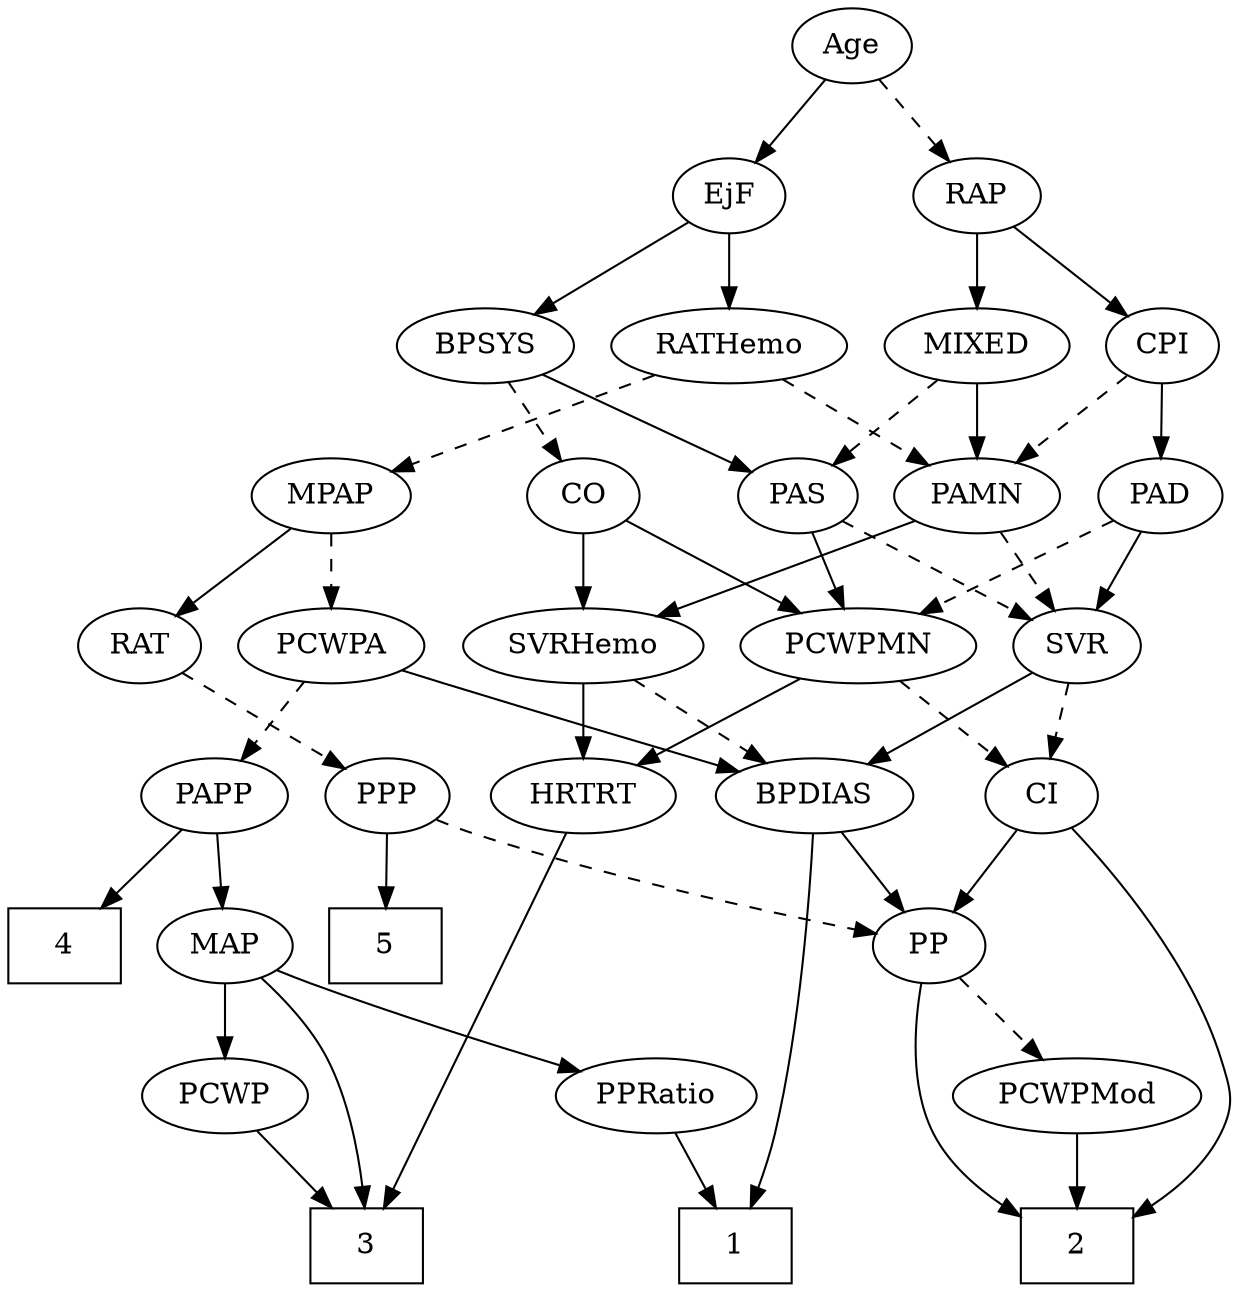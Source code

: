 strict digraph {
	graph [bb="0,0,514.6,612"];
	node [label="\N"];
	1	[height=0.5,
		pos="285.6,18",
		shape=box,
		width=0.75];
	2	[height=0.5,
		pos="74.597,18",
		shape=box,
		width=0.75];
	3	[height=0.5,
		pos="408.6,18",
		shape=box,
		width=0.75];
	4	[height=0.5,
		pos="487.6,162",
		shape=box,
		width=0.75];
	5	[height=0.5,
		pos="335.6,162",
		shape=box,
		width=0.75];
	Age	[height=0.5,
		pos="176.6,594",
		width=0.75];
	EjF	[height=0.5,
		pos="224.6,522",
		width=0.75];
	Age -> EjF	[pos="e,213.75,538.82 187.49,577.12 193.57,568.26 201.26,557.04 208.06,547.12",
		style=solid];
	RAP	[height=0.5,
		pos="128.6,522",
		width=0.77632];
	Age -> RAP	[pos="e,139.45,538.82 165.71,577.12 159.63,568.26 151.94,557.04 145.13,547.12",
		style=dashed];
	BPSYS	[height=0.5,
		pos="224.6,450",
		width=1.0471];
	EjF -> BPSYS	[pos="e,224.6,468.1 224.6,503.7 224.6,495.98 224.6,486.71 224.6,478.11",
		style=solid];
	RATHemo	[height=0.5,
		pos="329.6,450",
		width=1.3721];
	EjF -> RATHemo	[pos="e,306.97,466.09 243.37,508.49 258.68,498.28 280.62,483.65 298.54,471.7",
		style=solid];
	MIXED	[height=0.5,
		pos="128.6,450",
		width=1.1193];
	RAP -> MIXED	[pos="e,128.6,468.1 128.6,503.7 128.6,495.98 128.6,486.71 128.6,478.11",
		style=solid];
	CPI	[height=0.5,
		pos="43.597,450",
		width=0.75];
	RAP -> CPI	[pos="e,60.067,464.56 111.8,507.17 99.266,496.85 81.948,482.58 67.899,471.01",
		style=solid];
	PAS	[height=0.5,
		pos="102.6,378",
		width=0.75];
	MIXED -> PAS	[pos="e,108.83,395.79 122.3,432.05 119.33,424.06 115.72,414.33 112.4,405.4",
		style=dashed];
	PAMN	[height=0.5,
		pos="183.6,378",
		width=1.011];
	MIXED -> PAMN	[pos="e,170.91,395.15 141.35,432.76 148.3,423.93 157.02,412.83 164.73,403.01",
		style=solid];
	MPAP	[height=0.5,
		pos="344.6,378",
		width=0.97491];
	RAT	[height=0.5,
		pos="340.6,306",
		width=0.75827];
	MPAP -> RAT	[pos="e,341.57,324.1 343.61,359.7 343.17,351.98 342.64,342.71 342.15,334.11",
		style=solid];
	PCWPA	[height=0.5,
		pos="427.6,306",
		width=1.1555];
	MPAP -> PCWPA	[pos="e,409.45,322.31 362.2,362.15 373.71,352.45 388.93,339.61 401.8,328.76",
		style=dashed];
	CO	[height=0.5,
		pos="264.6,378",
		width=0.75];
	BPSYS -> CO	[pos="e,255.46,394.99 234.08,432.41 238.93,423.92 244.93,413.41 250.33,403.96",
		style=dashed];
	BPSYS -> PAS	[pos="e,122.52,390.43 201.36,435.67 181.49,424.27 152.8,407.8 131.46,395.56",
		style=solid];
	PAD	[height=0.5,
		pos="28.597,378",
		width=0.79437];
	SVR	[height=0.5,
		pos="31.597,306",
		width=0.77632];
	PAD -> SVR	[pos="e,30.864,324.1 29.339,359.7 29.67,351.98 30.067,342.71 30.436,334.11",
		style=solid];
	PCWPMN	[height=0.5,
		pos="127.6,306",
		width=1.3902];
	PAD -> PCWPMN	[pos="e,105.96,322.3 47.219,363.83 61.432,353.78 81.302,339.73 97.729,328.12",
		style=dashed];
	CO -> PCWPMN	[pos="e,155.24,321.13 243.79,366.37 222.72,355.6 189.71,338.74 164.25,325.73",
		style=solid];
	SVRHemo	[height=0.5,
		pos="245.6,306",
		width=1.3902];
	CO -> SVRHemo	[pos="e,250.29,324.28 260,360.05 257.88,352.26 255.32,342.82 252.95,334.08",
		style=solid];
	PAS -> SVR	[pos="e,46.29,321.49 87.886,362.5 77.986,352.73 64.754,339.69 53.607,328.7",
		style=dashed];
	PAS -> PCWPMN	[pos="e,121.54,323.96 108.52,360.41 111.38,352.42 114.87,342.64 118.08,333.64",
		style=solid];
	PAMN -> SVR	[pos="e,54.036,317.33 157.81,365.13 131.75,353.12 91.424,334.55 63.394,321.64",
		style=dashed];
	PAMN -> SVRHemo	[pos="e,231.15,323.31 197.67,361.12 205.56,352.2 215.57,340.91 224.39,330.94",
		style=solid];
	RATHemo -> MPAP	[pos="e,340.93,396.1 333.31,431.7 334.96,423.98 336.94,414.71 338.79,406.11",
		style=dashed];
	RATHemo -> PAMN	[pos="e,208.97,391.16 300.75,435.17 277.02,423.79 243.33,407.64 218.16,395.57",
		style=dashed];
	CPI -> PAD	[pos="e,32.299,396.28 39.966,432.05 38.296,424.26 36.274,414.82 34.4,406.08",
		style=solid];
	CPI -> PAMN	[pos="e,158.71,391.44 64.557,438.52 87.074,427.26 123.2,409.2 149.75,395.92",
		style=dashed];
	PPP	[height=0.5,
		pos="337.6,234",
		width=0.75];
	RAT -> PPP	[pos="e,338.33,252.1 339.86,287.7 339.53,279.98 339.13,270.71 338.76,262.11",
		style=dashed];
	BPDIAS	[height=0.5,
		pos="152.6,234",
		width=1.1735];
	SVR -> BPDIAS	[pos="e,128.53,248.92 51.85,293.28 70.334,282.59 97.992,266.59 119.65,254.06",
		style=solid];
	CI	[height=0.5,
		pos="51.597,234",
		width=0.75];
	SVR -> CI	[pos="e,46.801,251.79 36.439,288.05 38.699,280.14 41.443,270.54 43.972,261.69",
		style=dashed];
	PCWPMod	[height=0.5,
		pos="154.6,90",
		width=1.4443];
	PCWPMod -> 2	[pos="e,94.077,36.044 136.44,73.116 126.18,64.136 113.15,52.734 101.7,42.714",
		style=solid];
	PCWPA -> BPDIAS	[pos="e,183.98,246.1 396.49,293.99 389.96,291.86 383.09,289.75 376.6,288 300.77,267.55 279.42,272.45 203.6,252 200.4,251.14 197.11,250.19 \
193.81,249.19",
		style=solid];
	PAPP	[height=0.5,
		pos="427.6,234",
		width=0.88464];
	PCWPA -> PAPP	[pos="e,427.6,252.1 427.6,287.7 427.6,279.98 427.6,270.71 427.6,262.11",
		style=dashed];
	PCWPMN -> CI	[pos="e,66.817,249.02 109.97,288.76 99.353,278.99 85.724,266.43 74.305,255.91",
		style=dashed];
	HRTRT	[height=0.5,
		pos="252.6,234",
		width=1.1013];
	PCWPMN -> HRTRT	[pos="e,228.43,248.54 153.5,290.5 172.68,279.75 198.97,265.03 219.66,253.45",
		style=solid];
	SVRHemo -> BPDIAS	[pos="e,172.54,250.01 224.96,289.46 211.9,279.63 194.84,266.8 180.57,256.06",
		style=dashed];
	SVRHemo -> HRTRT	[pos="e,250.89,252.1 247.33,287.7 248.1,279.98 249.03,270.71 249.89,262.11",
		style=solid];
	BPDIAS -> 1	[pos="e,275.7,36.108 164.18,216.45 171.36,206.07 180.68,192.37 188.6,180 218.7,132.97 251.9,76.885 270.6,44.857",
		style=solid];
	PP	[height=0.5,
		pos="152.6,162",
		width=0.75];
	BPDIAS -> PP	[pos="e,152.6,180.1 152.6,215.7 152.6,207.98 152.6,198.71 152.6,190.11",
		style=solid];
	MAP	[height=0.5,
		pos="411.6,162",
		width=0.84854];
	MAP -> 3	[pos="e,408.96,36.189 411.24,143.87 410.72,119.67 409.79,75.211 409.18,46.393",
		style=solid];
	PPRatio	[height=0.5,
		pos="340.6,90",
		width=1.1013];
	MAP -> PPRatio	[pos="e,356.62,106.8 396.54,146.15 387.02,136.76 374.51,124.44 363.74,113.82",
		style=solid];
	PCWP	[height=0.5,
		pos="471.6,90",
		width=0.97491];
	MAP -> PCWP	[pos="e,457.9,106.98 424.91,145.46 432.65,136.44 442.56,124.88 451.25,114.73",
		style=solid];
	PP -> 2	[pos="e,75.143,36.189 133.74,148.9 120.47,139.38 103.39,124.92 93.597,108 82.682,89.138 78.013,64.766 76.029,46.296",
		style=solid];
	PP -> PCWPMod	[pos="e,154.11,108.1 153.09,143.7 153.31,135.98 153.58,126.71 153.82,118.11",
		style=dashed];
	PPP -> 5	[pos="e,336.09,180.1 337.1,215.7 336.88,207.98 336.62,198.71 336.37,190.11",
		style=solid];
	PPP -> PP	[pos="e,176.36,170.64 316.43,222.58 311.6,220.32 306.45,218 301.6,216 262.49,199.86 216.48,183.95 186.05,173.84",
		style=dashed];
	PPRatio -> 1	[pos="e,299.05,36.124 327.84,72.765 321.17,64.268 312.84,53.677 305.36,44.146",
		style=solid];
	PCWP -> 3	[pos="e,424.31,36.461 457.62,73.465 449.84,64.82 439.96,53.852 431.12,44.028",
		style=solid];
	CI -> 2	[pos="e,72.745,36.232 53.441,215.85 57.419,178.83 66.84,91.181 71.654,46.386",
		style=solid];
	CI -> PP	[pos="e,134.36,175.64 69.654,220.49 85.355,209.6 108.31,193.69 126.1,181.37",
		style=solid];
	PAPP -> 4	[pos="e,472.63,180.46 440.91,217.46 448.25,208.91 457.54,198.07 465.89,188.32",
		style=solid];
	PAPP -> MAP	[pos="e,415.55,180.28 423.72,216.05 421.94,208.26 419.79,198.82 417.79,190.08",
		style=solid];
	HRTRT -> 3	[pos="e,381.18,24.176 252.09,215.82 252.05,183.83 256.38,114.53 291.6,72 311.68,47.739 345.22,34.115 371.26,26.776",
		style=solid];
}
